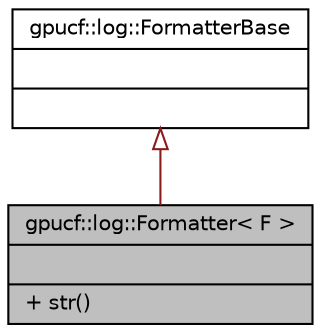 digraph "gpucf::log::Formatter&lt; F &gt;"
{
 // INTERACTIVE_SVG=YES
  bgcolor="transparent";
  edge [fontname="Helvetica",fontsize="10",labelfontname="Helvetica",labelfontsize="10"];
  node [fontname="Helvetica",fontsize="10",shape=record];
  Node1 [label="{gpucf::log::Formatter\< F \>\n||+ str()\l}",height=0.2,width=0.4,color="black", fillcolor="grey75", style="filled", fontcolor="black"];
  Node2 -> Node1 [dir="back",color="firebrick4",fontsize="10",style="solid",arrowtail="onormal",fontname="Helvetica"];
  Node2 [label="{gpucf::log::FormatterBase\n||}",height=0.2,width=0.4,color="black",URL="$d9/d1f/classgpucf_1_1log_1_1FormatterBase.html"];
}
